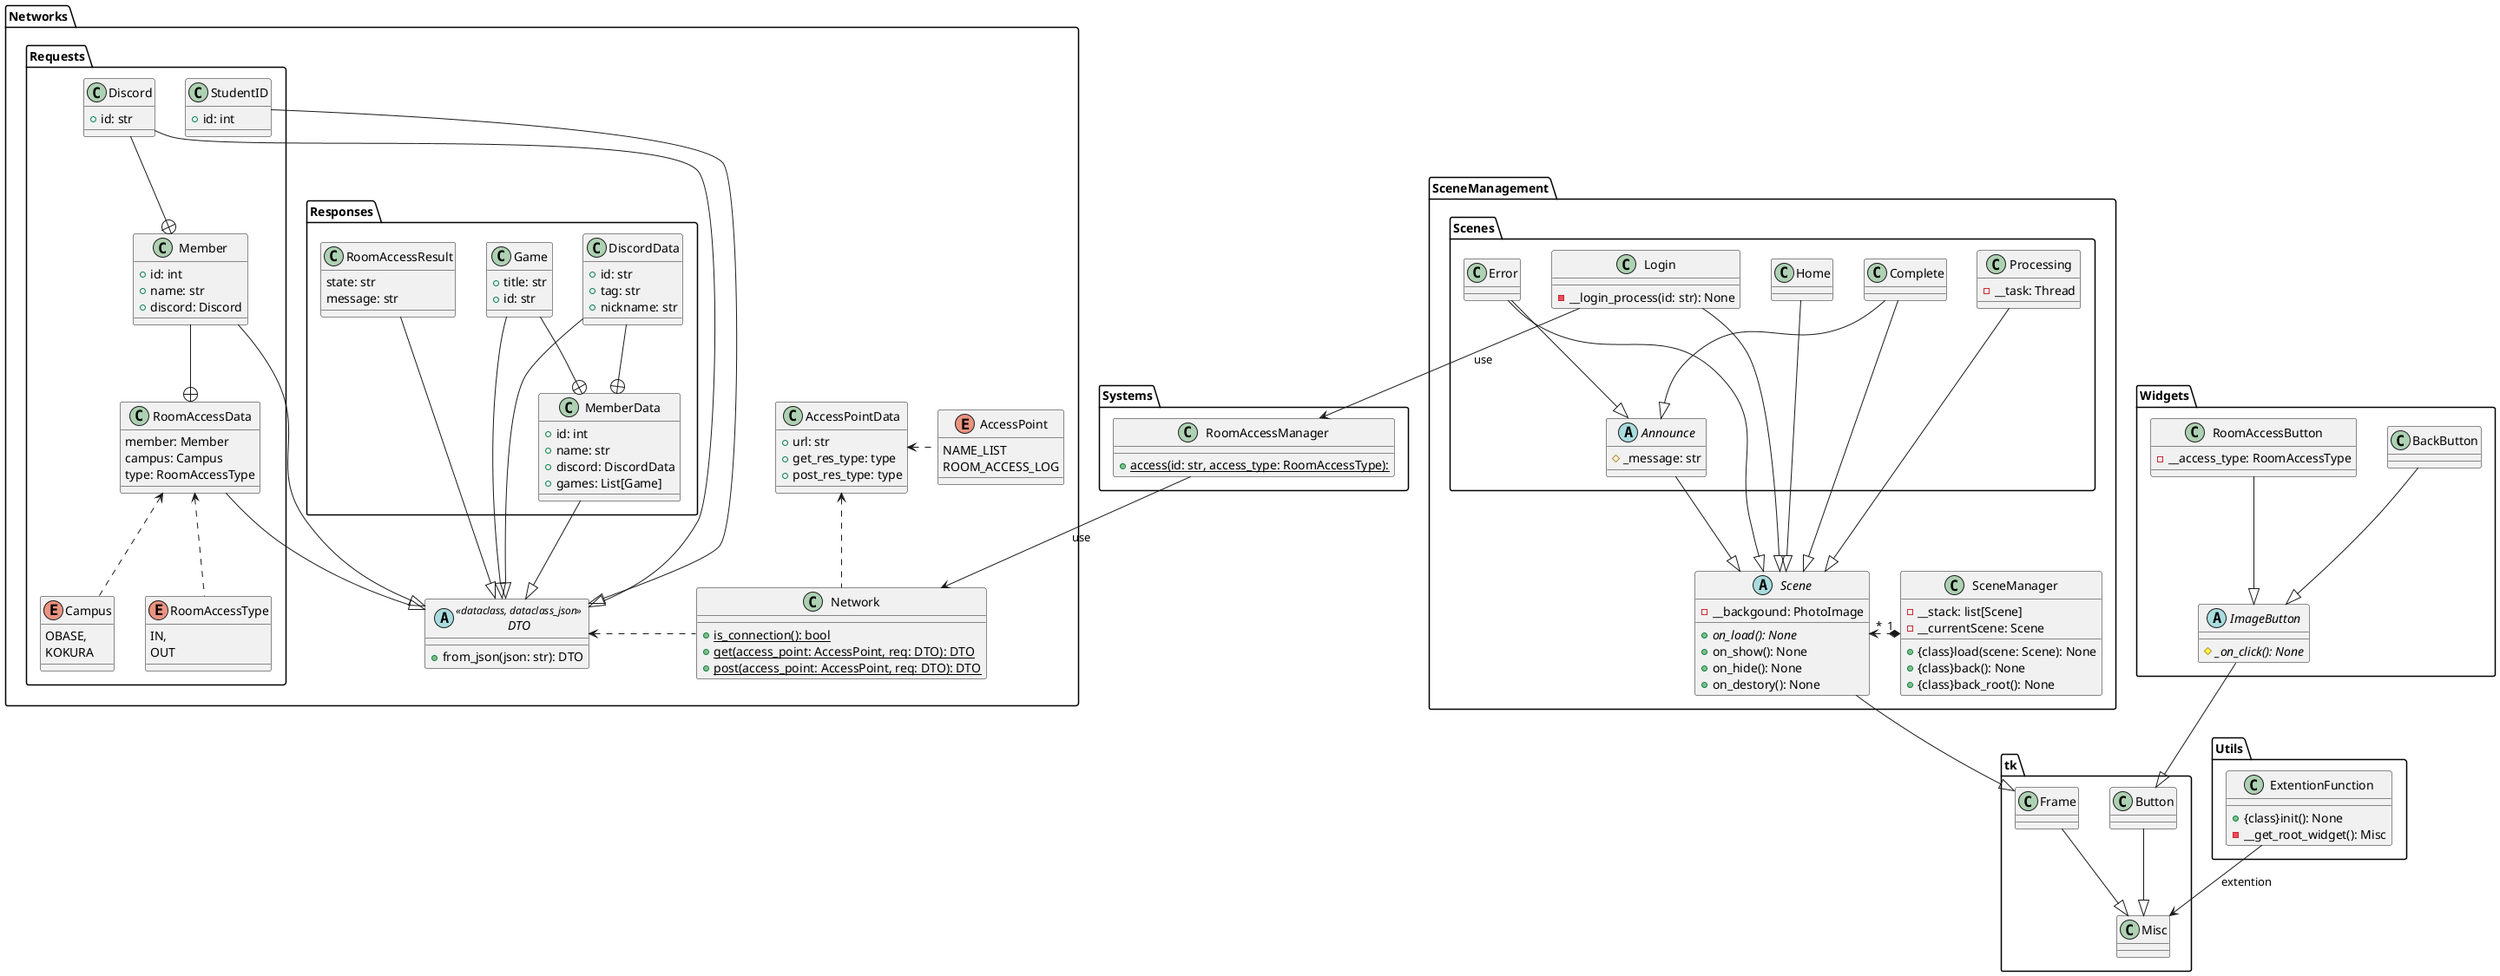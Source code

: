 @startuml AllClass

package Networks
{
    enum AccessPoint
    {
        NAME_LIST
        ROOM_ACCESS_LOG
    }

    class AccessPointData
    {
        +url: str
        +get_res_type: type
        +post_res_type: type
    }

    abstract DTO<<dataclass, dataclass_json>>
    {
        +from_json(json: str): DTO
    }

    class Network
    {
        +{static}is_connection(): bool
        +{static}get(access_point: AccessPoint, req: DTO): DTO
        +{static}post(access_point: AccessPoint, req: DTO): DTO
    }

    package Requests
    {
        enum Campus
        {
            OBASE,
            KOKURA
        }

        enum RoomAccessType
        {
            IN,
            OUT
        }

        class Discord 
        {
            +id: str
        }

        class Member 
        {
            +id: int
            +name: str
            +discord: Discord
        }

        class RoomAccessData 
        {
            member: Member
            campus: Campus
            type: RoomAccessType
        }

        class StudentID 
        {
            +id: int
        }
    }

    package Responses
    {
        class DiscordData 
        {
            +id: str
            +tag: str
            +nickname: str
        }

        class Game 
        {
            +title: str
            +id: str
        }

        class MemberData
        {
            +id: int
            +name: str
            +discord: DiscordData
            +games: List[Game]
        }

        class RoomAccessResult
        {
            state: str
            message: str
        }
    }
}

package SceneManagement
{
    class SceneManager
    {
        -__stack: list[Scene]
        -__currentScene: Scene
        +{class}load(scene: Scene): None
        +{class}back(): None
        +{class}back_root(): None
    }

    abstract Scene
    {
        -__backgound: PhotoImage
        +{abstract}on_load(): None
        +on_show(): None
        +on_hide(): None
        +on_destory(): None
    }

    package Scenes
    {
        abstract Announce
        {
            #_message: str
        }
        class Complete
        class Error
        class Home
        class Login
        {
            -__login_process(id: str): None
        }
        class Processing
        {
            -__task: Thread
        }
    }
}
package Systems
{
    class RoomAccessManager
    {
        +{static}access(id: str, access_type: RoomAccessType): 
    }
}
package Utils
{
    class ExtentionFunction
    {
        +{class}init(): None
        -__get_root_widget(): Misc
    }
}
package Widgets
{
    class BackButton
    abstract ImageButton
    {
        #{abstract}_on_click(): None
    }
    class RoomAccessButton
    {
        -__access_type: RoomAccessType
    }
}

tk.Frame --|> tk.Misc
tk.Button --|> tk.Misc

Scene --|> tk.Frame
Announce --|> Scene
Error --|> Scene
Home --|> Scene
Login --|> Scene
Processing --|> Scene
Complete --|> Scene
Error --|> Announce
Complete --|> Announce

RoomAccessData --|> DTO
StudentID --|> DTO
MemberData --|> DTO
DiscordData --|> DTO
Game --|> DTO
RoomAccessResult --|> DTO
Member --|> DTO
Discord --|> DTO

ImageButton --|> tk.Button
BackButton --|> ImageButton
RoomAccessButton --|> ImageButton

Network .left.> DTO
Network .up.> AccessPointData
AccessPoint .left.> AccessPointData
RoomAccessType .up.> RoomAccessData
Campus .up.> RoomAccessData

SceneManager "1" *.left.> "*" Scene

Game --+ MemberData
DiscordData --+ MemberData
Member --+ RoomAccessData
Discord --+ Member

Login --> RoomAccessManager : use
RoomAccessManager --> Network : use
ExtentionFunction --> tk.Misc : extention

@enduml
